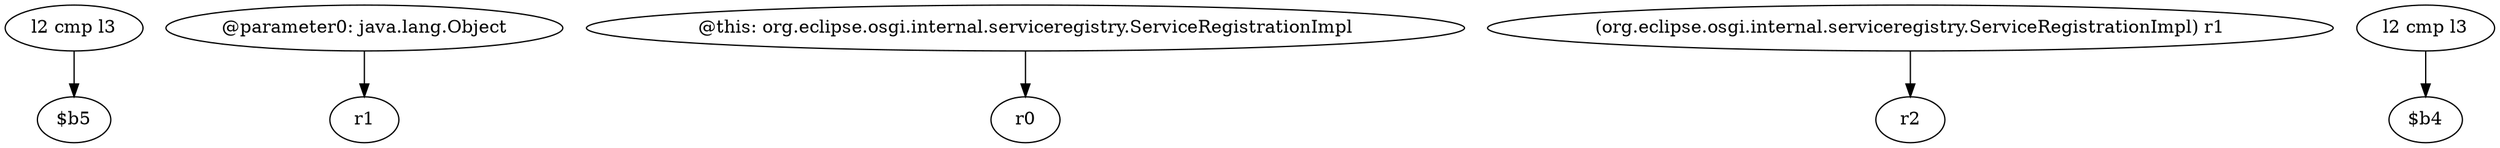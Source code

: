 digraph g {
0[label="l2 cmp l3"]
1[label="$b5"]
0->1[label=""]
2[label="@parameter0: java.lang.Object"]
3[label="r1"]
2->3[label=""]
4[label="@this: org.eclipse.osgi.internal.serviceregistry.ServiceRegistrationImpl"]
5[label="r0"]
4->5[label=""]
6[label="(org.eclipse.osgi.internal.serviceregistry.ServiceRegistrationImpl) r1"]
7[label="r2"]
6->7[label=""]
8[label="l2 cmp l3"]
9[label="$b4"]
8->9[label=""]
}